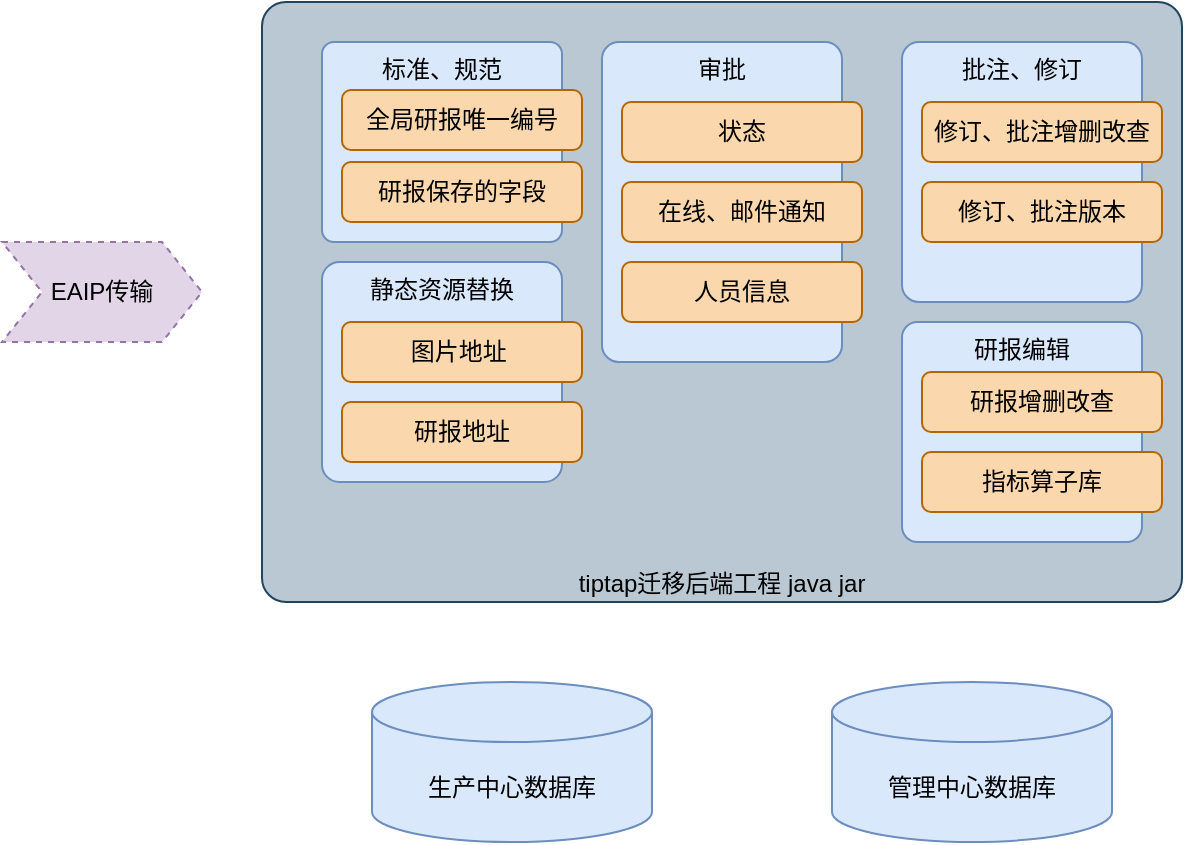 <mxfile version="20.8.16" type="github">
  <diagram name="第 1 页" id="cxOlcbB1qj-5qwUDUt3x">
    <mxGraphModel dx="824" dy="618" grid="1" gridSize="10" guides="1" tooltips="1" connect="1" arrows="1" fold="1" page="1" pageScale="1" pageWidth="827" pageHeight="1169" math="0" shadow="0">
      <root>
        <mxCell id="0" />
        <mxCell id="1" parent="0" />
        <mxCell id="0MEXVl722VAajQtSkiim-1" value="tiptap迁移后端工程 java jar" style="rounded=1;whiteSpace=wrap;html=1;fillColor=#bac8d3;strokeColor=#23445d;verticalAlign=bottom;arcSize=4;" parent="1" vertex="1">
          <mxGeometry x="190" y="190" width="460" height="300" as="geometry" />
        </mxCell>
        <mxCell id="0MEXVl722VAajQtSkiim-2" value="标准、规范" style="rounded=1;whiteSpace=wrap;html=1;fillColor=#dae8fc;strokeColor=#6c8ebf;arcSize=6;verticalAlign=top;" parent="1" vertex="1">
          <mxGeometry x="220" y="210" width="120" height="100" as="geometry" />
        </mxCell>
        <mxCell id="0MEXVl722VAajQtSkiim-3" value="静态资源替换" style="rounded=1;whiteSpace=wrap;html=1;fillColor=#dae8fc;strokeColor=#6c8ebf;verticalAlign=top;arcSize=8;" parent="1" vertex="1">
          <mxGeometry x="220" y="320" width="120" height="110" as="geometry" />
        </mxCell>
        <mxCell id="0MEXVl722VAajQtSkiim-4" value="批注、修订" style="rounded=1;whiteSpace=wrap;html=1;fillColor=#dae8fc;strokeColor=#6c8ebf;verticalAlign=top;arcSize=7;" parent="1" vertex="1">
          <mxGeometry x="510" y="210" width="120" height="130" as="geometry" />
        </mxCell>
        <mxCell id="0MEXVl722VAajQtSkiim-5" value="全局研报唯一编号" style="rounded=1;whiteSpace=wrap;html=1;fillColor=#fad7ac;strokeColor=#b46504;" parent="1" vertex="1">
          <mxGeometry x="230" y="234" width="120" height="30" as="geometry" />
        </mxCell>
        <mxCell id="mCFDCRky8Mi1W4elYaA0-1" value="修订、批注版本" style="rounded=1;whiteSpace=wrap;html=1;fillColor=#fad7ac;strokeColor=#b46504;" vertex="1" parent="1">
          <mxGeometry x="520" y="280" width="120" height="30" as="geometry" />
        </mxCell>
        <mxCell id="mCFDCRky8Mi1W4elYaA0-4" value="图片地址&amp;nbsp;" style="rounded=1;whiteSpace=wrap;html=1;fillColor=#fad7ac;strokeColor=#b46504;" vertex="1" parent="1">
          <mxGeometry x="230" y="350" width="120" height="30" as="geometry" />
        </mxCell>
        <mxCell id="mCFDCRky8Mi1W4elYaA0-5" value="研报地址" style="rounded=1;whiteSpace=wrap;html=1;fillColor=#fad7ac;strokeColor=#b46504;" vertex="1" parent="1">
          <mxGeometry x="230" y="390" width="120" height="30" as="geometry" />
        </mxCell>
        <mxCell id="mCFDCRky8Mi1W4elYaA0-6" value="审批" style="rounded=1;whiteSpace=wrap;html=1;fillColor=#dae8fc;strokeColor=#6c8ebf;verticalAlign=top;arcSize=7;" vertex="1" parent="1">
          <mxGeometry x="360" y="210" width="120" height="160" as="geometry" />
        </mxCell>
        <mxCell id="mCFDCRky8Mi1W4elYaA0-7" value="研报保存的字段" style="rounded=1;whiteSpace=wrap;html=1;fillColor=#fad7ac;strokeColor=#b46504;" vertex="1" parent="1">
          <mxGeometry x="230" y="270" width="120" height="30" as="geometry" />
        </mxCell>
        <mxCell id="mCFDCRky8Mi1W4elYaA0-8" value="修订、批注增删改查" style="rounded=1;whiteSpace=wrap;html=1;fillColor=#fad7ac;strokeColor=#b46504;" vertex="1" parent="1">
          <mxGeometry x="520" y="240" width="120" height="30" as="geometry" />
        </mxCell>
        <mxCell id="mCFDCRky8Mi1W4elYaA0-9" value="状态" style="rounded=1;whiteSpace=wrap;html=1;fillColor=#fad7ac;strokeColor=#b46504;" vertex="1" parent="1">
          <mxGeometry x="370" y="240" width="120" height="30" as="geometry" />
        </mxCell>
        <mxCell id="mCFDCRky8Mi1W4elYaA0-10" value="在线、邮件通知" style="rounded=1;whiteSpace=wrap;html=1;fillColor=#fad7ac;strokeColor=#b46504;" vertex="1" parent="1">
          <mxGeometry x="370" y="280" width="120" height="30" as="geometry" />
        </mxCell>
        <mxCell id="mCFDCRky8Mi1W4elYaA0-2" value="人员信息" style="rounded=1;whiteSpace=wrap;html=1;fillColor=#fad7ac;strokeColor=#b46504;" vertex="1" parent="1">
          <mxGeometry x="370" y="320" width="120" height="30" as="geometry" />
        </mxCell>
        <mxCell id="mCFDCRky8Mi1W4elYaA0-12" value="EAIP传输" style="shape=step;perimeter=stepPerimeter;whiteSpace=wrap;html=1;fixedSize=1;fillColor=#e1d5e7;strokeColor=#9673a6;dashed=1;" vertex="1" parent="1">
          <mxGeometry x="60" y="310" width="100" height="50" as="geometry" />
        </mxCell>
        <mxCell id="mCFDCRky8Mi1W4elYaA0-13" value="研报编辑" style="rounded=1;whiteSpace=wrap;html=1;fillColor=#dae8fc;strokeColor=#6c8ebf;verticalAlign=top;arcSize=7;" vertex="1" parent="1">
          <mxGeometry x="510" y="350" width="120" height="110" as="geometry" />
        </mxCell>
        <mxCell id="mCFDCRky8Mi1W4elYaA0-14" value="研报增删改查" style="rounded=1;whiteSpace=wrap;html=1;fillColor=#fad7ac;strokeColor=#b46504;" vertex="1" parent="1">
          <mxGeometry x="520" y="375" width="120" height="30" as="geometry" />
        </mxCell>
        <mxCell id="mCFDCRky8Mi1W4elYaA0-15" value="指标算子库" style="rounded=1;whiteSpace=wrap;html=1;fillColor=#fad7ac;strokeColor=#b46504;" vertex="1" parent="1">
          <mxGeometry x="520" y="415" width="120" height="30" as="geometry" />
        </mxCell>
        <mxCell id="mCFDCRky8Mi1W4elYaA0-17" value="管理中心数据库" style="shape=cylinder3;whiteSpace=wrap;html=1;boundedLbl=1;backgroundOutline=1;size=15;fillColor=#dae8fc;strokeColor=#6c8ebf;" vertex="1" parent="1">
          <mxGeometry x="475" y="530" width="140" height="80" as="geometry" />
        </mxCell>
        <mxCell id="mCFDCRky8Mi1W4elYaA0-18" value="生产中心数据库" style="shape=cylinder3;whiteSpace=wrap;html=1;boundedLbl=1;backgroundOutline=1;size=15;fillColor=#dae8fc;strokeColor=#6c8ebf;" vertex="1" parent="1">
          <mxGeometry x="245" y="530" width="140" height="80" as="geometry" />
        </mxCell>
      </root>
    </mxGraphModel>
  </diagram>
</mxfile>

